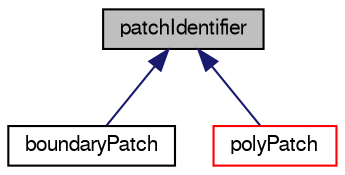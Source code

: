 digraph "patchIdentifier"
{
  bgcolor="transparent";
  edge [fontname="FreeSans",fontsize="10",labelfontname="FreeSans",labelfontsize="10"];
  node [fontname="FreeSans",fontsize="10",shape=record];
  Node1 [label="patchIdentifier",height=0.2,width=0.4,color="black", fillcolor="grey75", style="filled" fontcolor="black"];
  Node1 -> Node2 [dir="back",color="midnightblue",fontsize="10",style="solid",fontname="FreeSans"];
  Node2 [label="boundaryPatch",height=0.2,width=0.4,color="black",URL="$a00143.html",tooltip="Like polyPatch but without reference to mesh. patchIdentifier::index is not used. Used in boundaryMes..."];
  Node1 -> Node3 [dir="back",color="midnightblue",fontsize="10",style="solid",fontname="FreeSans"];
  Node3 [label="polyPatch",height=0.2,width=0.4,color="red",URL="$a01877.html",tooltip="A patch is a list of labels that address the faces in the global face list. "];
}
